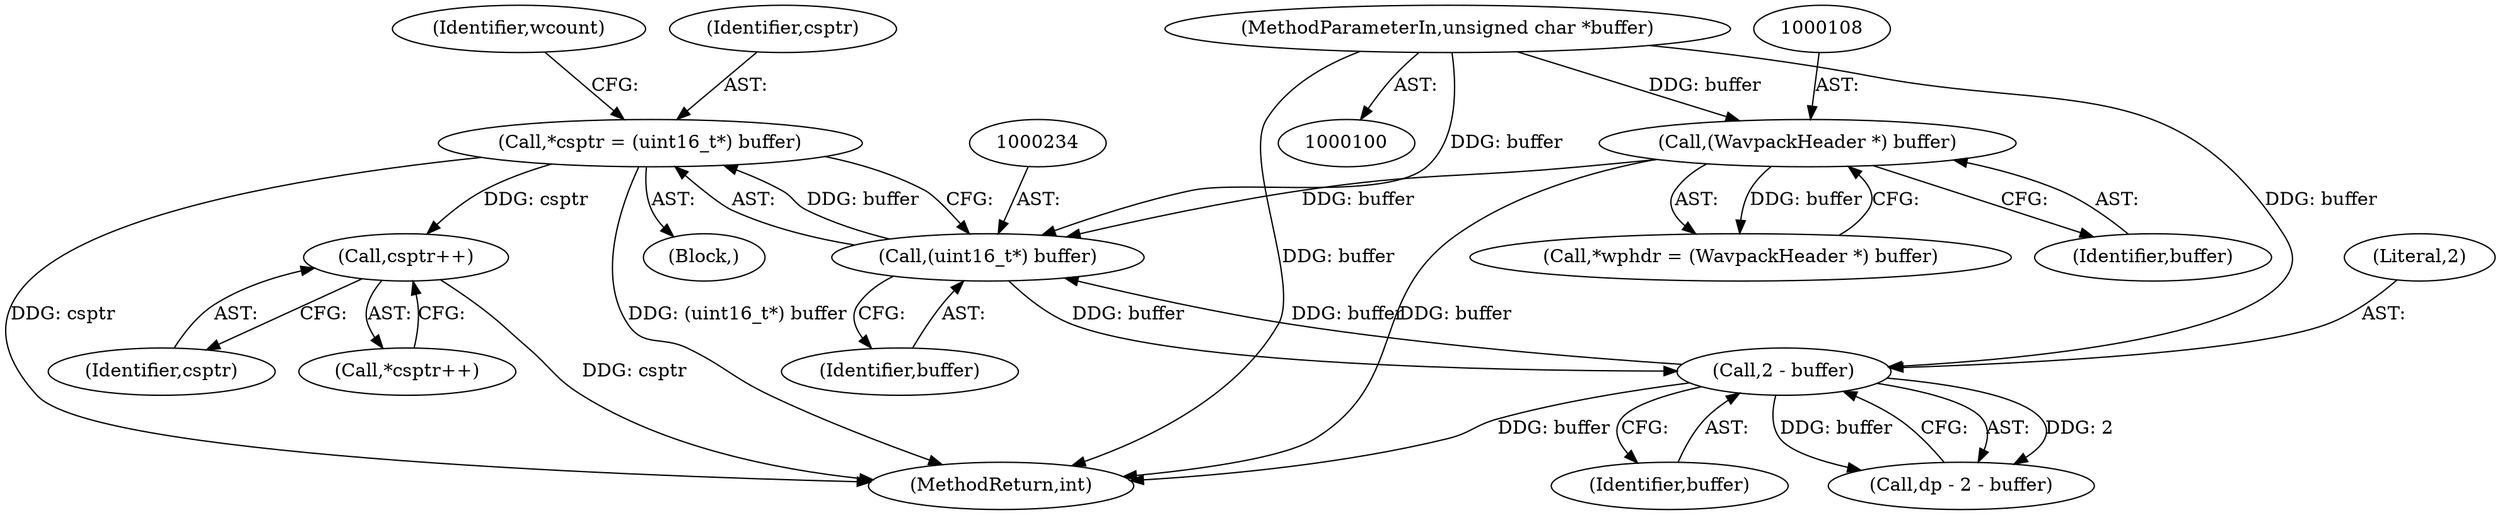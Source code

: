 digraph "0_WavPack_bba5389dc598a92bdf2b297c3ea34620b6679b5b@pointer" {
"1000279" [label="(Call,csptr++)"];
"1000231" [label="(Call,*csptr = (uint16_t*) buffer)"];
"1000233" [label="(Call,(uint16_t*) buffer)"];
"1000244" [label="(Call,2 - buffer)"];
"1000101" [label="(MethodParameterIn,unsigned char *buffer)"];
"1000107" [label="(Call,(WavpackHeader *) buffer)"];
"1000280" [label="(Identifier,csptr)"];
"1000279" [label="(Call,csptr++)"];
"1000105" [label="(Call,*wphdr = (WavpackHeader *) buffer)"];
"1000229" [label="(Block,)"];
"1000244" [label="(Call,2 - buffer)"];
"1000375" [label="(MethodReturn,int)"];
"1000233" [label="(Call,(uint16_t*) buffer)"];
"1000107" [label="(Call,(WavpackHeader *) buffer)"];
"1000235" [label="(Identifier,buffer)"];
"1000231" [label="(Call,*csptr = (uint16_t*) buffer)"];
"1000101" [label="(MethodParameterIn,unsigned char *buffer)"];
"1000245" [label="(Literal,2)"];
"1000242" [label="(Call,dp - 2 - buffer)"];
"1000238" [label="(Identifier,wcount)"];
"1000109" [label="(Identifier,buffer)"];
"1000232" [label="(Identifier,csptr)"];
"1000278" [label="(Call,*csptr++)"];
"1000246" [label="(Identifier,buffer)"];
"1000279" -> "1000278"  [label="AST: "];
"1000279" -> "1000280"  [label="CFG: "];
"1000280" -> "1000279"  [label="AST: "];
"1000278" -> "1000279"  [label="CFG: "];
"1000279" -> "1000375"  [label="DDG: csptr"];
"1000231" -> "1000279"  [label="DDG: csptr"];
"1000231" -> "1000229"  [label="AST: "];
"1000231" -> "1000233"  [label="CFG: "];
"1000232" -> "1000231"  [label="AST: "];
"1000233" -> "1000231"  [label="AST: "];
"1000238" -> "1000231"  [label="CFG: "];
"1000231" -> "1000375"  [label="DDG: (uint16_t*) buffer"];
"1000231" -> "1000375"  [label="DDG: csptr"];
"1000233" -> "1000231"  [label="DDG: buffer"];
"1000233" -> "1000235"  [label="CFG: "];
"1000234" -> "1000233"  [label="AST: "];
"1000235" -> "1000233"  [label="AST: "];
"1000244" -> "1000233"  [label="DDG: buffer"];
"1000107" -> "1000233"  [label="DDG: buffer"];
"1000101" -> "1000233"  [label="DDG: buffer"];
"1000233" -> "1000244"  [label="DDG: buffer"];
"1000244" -> "1000242"  [label="AST: "];
"1000244" -> "1000246"  [label="CFG: "];
"1000245" -> "1000244"  [label="AST: "];
"1000246" -> "1000244"  [label="AST: "];
"1000242" -> "1000244"  [label="CFG: "];
"1000244" -> "1000375"  [label="DDG: buffer"];
"1000244" -> "1000242"  [label="DDG: 2"];
"1000244" -> "1000242"  [label="DDG: buffer"];
"1000101" -> "1000244"  [label="DDG: buffer"];
"1000101" -> "1000100"  [label="AST: "];
"1000101" -> "1000375"  [label="DDG: buffer"];
"1000101" -> "1000107"  [label="DDG: buffer"];
"1000107" -> "1000105"  [label="AST: "];
"1000107" -> "1000109"  [label="CFG: "];
"1000108" -> "1000107"  [label="AST: "];
"1000109" -> "1000107"  [label="AST: "];
"1000105" -> "1000107"  [label="CFG: "];
"1000107" -> "1000375"  [label="DDG: buffer"];
"1000107" -> "1000105"  [label="DDG: buffer"];
}
